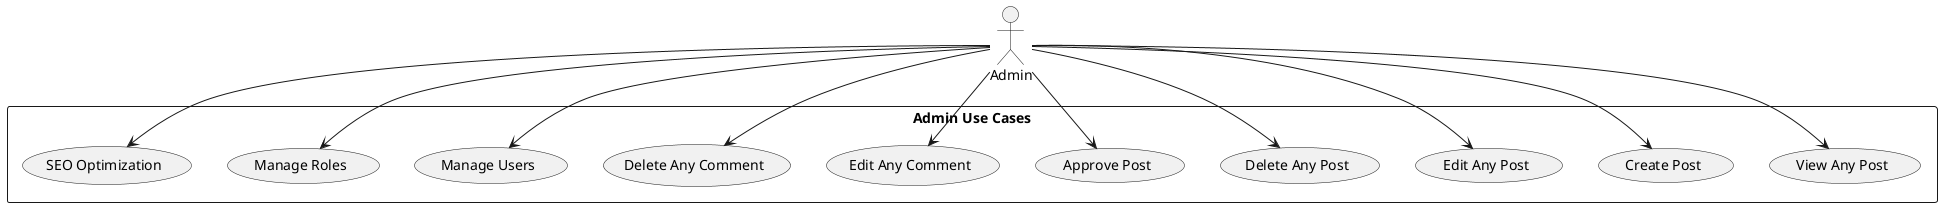 @startuml
actor Admin
rectangle "Admin Use Cases" {
  usecase "View Any Post"
  usecase "Create Post"
  usecase "Edit Any Post"
  usecase "Delete Any Post"
  usecase "Approve Post"
  usecase "Edit Any Comment"
  usecase "Delete Any Comment"
  usecase "Manage Users"
  usecase "Manage Roles"
  usecase "SEO Optimization"
}
Admin --> "View Any Post"
Admin --> "Create Post"
Admin --> "Edit Any Post"
Admin --> "Delete Any Post"
Admin --> "Approve Post"
Admin --> "Edit Any Comment"
Admin --> "Delete Any Comment"
Admin --> "Manage Users"
Admin --> "Manage Roles"
Admin --> "SEO Optimization"
@enduml